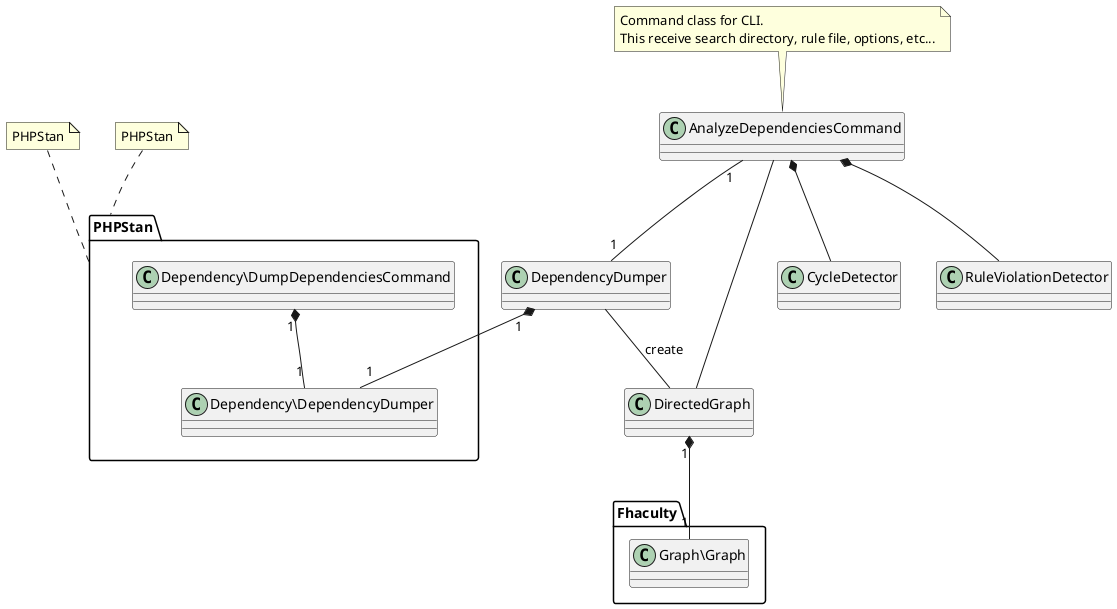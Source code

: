 @startuml
class AnalyzeDependenciesCommand {
}

class DependencyDumper {
}

class DirectedGraph {
}

class CycleDetector {
}

class RuleViolationDetector {
}

note top of AnalyzeDependenciesCommand
  Command class for CLI.
  This receive search directory, rule file, options, etc...
end note

AnalyzeDependenciesCommand "1" -- "1" DependencyDumper
AnalyzeDependenciesCommand -- DirectedGraph
DependencyDumper -- DirectedGraph: create
AnalyzeDependenciesCommand *-- CycleDetector
AnalyzeDependenciesCommand *-- RuleViolationDetector

namespace PHPStan {
  class Dependency\DumpDependenciesCommand {
  }

  class Dependency\DependencyDumper {
  }

  .DependencyDumper "1" *-- "1" Dependency\DependencyDumper
  Dependency\DumpDependenciesCommand "1" *-- "1" Dependency\DependencyDumper
}

note top of PHPStan
  PHPStan
end note

namespace Fhaculty {
  class Graph\Graph {
  }

  .DirectedGraph "1" *-- "1" Graph\Graph
}

note top of PHPStan
  PHPStan
end note

/'
class CollectionBuilder {
  - LogFile file
}

class ItemCollection {
  - array items
}

class View {
  - string dimensions
  - array columns
}

class SplFileObject {
}

class LogFile {
  - string path
  - ParserInterface parser
}

class Item {
  - LogFile file
  - int linePos
}

class ItemInterface {
}

class ApacheLogParser {
  - string format
}

class LtsvParser {
}

class ParserInterface {
}

CollectionBuilder ..> ItemCollection : create
ItemCollection o-- Item
Item <|.. ItemInterface
Item "1..n" -- "1" LogFile
ApacheLogParser <|.. ParserInterface
LtsvParser <|.. ParserInterface
LogFile <|-- SplFileObject
LogFile "0..n" -- "1" ParserInterface
ItemCollection <..> View : create
'/

@enduml
